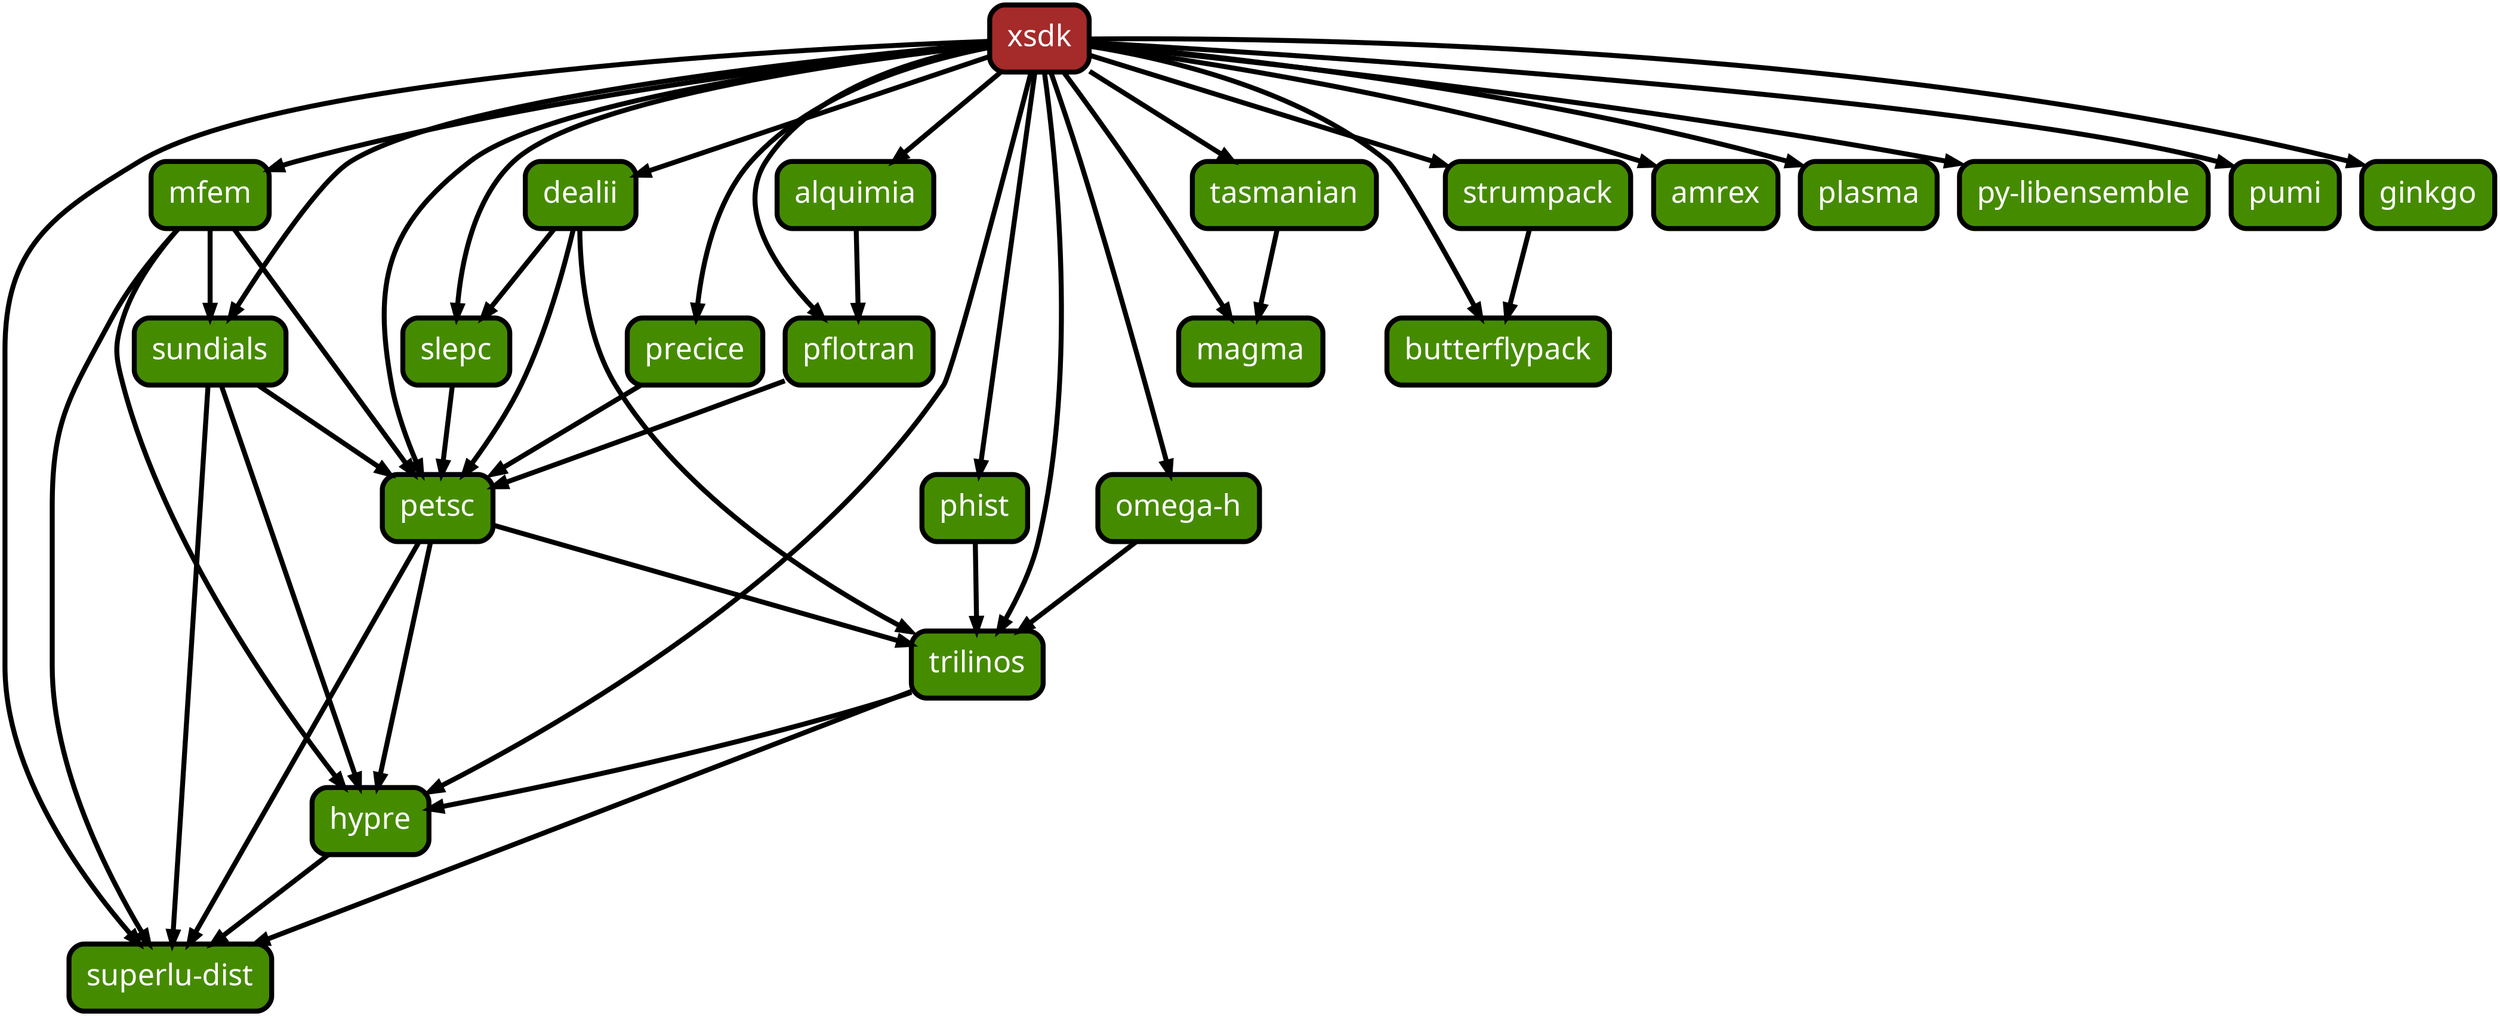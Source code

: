 digraph G {
  labelloc = "b"
  rankdir = "TB"
  ranksep = "1"
  edge[
     penwidth=4  ]
  node[
     fontname=Monaco,
     penwidth=4,
     fontsize=24,
     margin=.2,
     shape=box,
     fillcolor=brown,
     fontcolor=white,
     style="rounded,filled"  ]

  "vxkw6axoyqnxbzhm757aftnpyzfxnrnh" [fillcolor=chartreuse4, label="sundials"]
  "ogoduruxhivphtnrm5iw54p7owc32fil" [fillcolor=chartreuse4, label="pflotran"]
  "i3qsw6qybsk3jajzlsebdz2oa3lupfww" [fillcolor=chartreuse4, label="magma"]
  "3bsf2gwsplov7yg6h6j2qkrypuqhw2n5" [label="xsdk"]
  "u2ie4mycr4ugxoda7rtt4ukcwlft775q" [fillcolor=chartreuse4, label="butterflypack"]
  "bf2j4wpyfhy5wnw5ufx5gewmsnukv5o2" [fillcolor=chartreuse4, label="amrex"]
  "igz7cztywsgf3j6rl3nwzmso5iobos57" [fillcolor=chartreuse4, label="omega-h"]
  "g5xuwd6wntqlertqazthpyx4r4niw4wy" [fillcolor=chartreuse4, label="slepc"]
  "6olhmyu5ahuemrjkfeaqwhcytmoqsw6f" [fillcolor=chartreuse4, label="plasma"]
  "5yuwhvfvsw2igjvul4ofawsgyxsjit5s" [fillcolor=chartreuse4, label="py-libensemble"]
  "6pzpw3ytvkzyvwo4g3fevp3rxfgp24eg" [fillcolor=chartreuse4, label="dealii"]
  "72rnz4jy4erijxsg2k5riktxaur62oht" [fillcolor=chartreuse4, label="alquimia"]
  "tiigylkurixvuf6zoq4hfcpxqj532wun" [fillcolor=chartreuse4, label="strumpack"]
  "sso7dts2ujz7btjoaoyebynxotlavjby" [fillcolor=chartreuse4, label="tasmanian"]
  "k2kpo4kgnlazmxsb2yvre2baxcycnuul" [fillcolor=chartreuse4, label="pumi"]
  "fiirrckvfdofa7vxreyye5d2pzuzx2kq" [fillcolor=chartreuse4, label="superlu-dist"]
  "wniu3rsthceuc2pwvurixqjztlu2eaes" [fillcolor=chartreuse4, label="mfem"]
  "zmt2y4g4ragnrrj2n7p2umquauspemfr" [fillcolor=chartreuse4, label="precice"]
  "awap2lxtn3ieyvog3gopmnlsvw5uct2t" [fillcolor=chartreuse4, label="ginkgo"]
  "en3ibmjrxarczhrptd4imvc6jdqupxxs" [fillcolor=chartreuse4, label="phist"]
  "vipjljsq3l6iyov6uefgom7wsomfa5g7" [fillcolor=chartreuse4, label="petsc"]
  "qvwmdggbatjbfqawuqg26lg5hwobgx3f" [fillcolor=chartreuse4, label="hypre"]
  "s5353jlq47xttcpvmjfcxwhcbmayk2oa" [fillcolor=chartreuse4, label="trilinos"]

  "3bsf2gwsplov7yg6h6j2qkrypuqhw2n5" -> "ogoduruxhivphtnrm5iw54p7owc32fil"
  "vxkw6axoyqnxbzhm757aftnpyzfxnrnh" -> "vipjljsq3l6iyov6uefgom7wsomfa5g7"
  "zmt2y4g4ragnrrj2n7p2umquauspemfr" -> "vipjljsq3l6iyov6uefgom7wsomfa5g7"
  "3bsf2gwsplov7yg6h6j2qkrypuqhw2n5" -> "bf2j4wpyfhy5wnw5ufx5gewmsnukv5o2"
  "3bsf2gwsplov7yg6h6j2qkrypuqhw2n5" -> "awap2lxtn3ieyvog3gopmnlsvw5uct2t"
  "3bsf2gwsplov7yg6h6j2qkrypuqhw2n5" -> "6pzpw3ytvkzyvwo4g3fevp3rxfgp24eg"
  "wniu3rsthceuc2pwvurixqjztlu2eaes" -> "vxkw6axoyqnxbzhm757aftnpyzfxnrnh"
  "6pzpw3ytvkzyvwo4g3fevp3rxfgp24eg" -> "g5xuwd6wntqlertqazthpyx4r4niw4wy"
  "3bsf2gwsplov7yg6h6j2qkrypuqhw2n5" -> "6olhmyu5ahuemrjkfeaqwhcytmoqsw6f"
  "3bsf2gwsplov7yg6h6j2qkrypuqhw2n5" -> "fiirrckvfdofa7vxreyye5d2pzuzx2kq"
  "6pzpw3ytvkzyvwo4g3fevp3rxfgp24eg" -> "s5353jlq47xttcpvmjfcxwhcbmayk2oa"
  "3bsf2gwsplov7yg6h6j2qkrypuqhw2n5" -> "qvwmdggbatjbfqawuqg26lg5hwobgx3f"
  "wniu3rsthceuc2pwvurixqjztlu2eaes" -> "qvwmdggbatjbfqawuqg26lg5hwobgx3f"
  "3bsf2gwsplov7yg6h6j2qkrypuqhw2n5" -> "igz7cztywsgf3j6rl3nwzmso5iobos57"
  "3bsf2gwsplov7yg6h6j2qkrypuqhw2n5" -> "vipjljsq3l6iyov6uefgom7wsomfa5g7"
  "s5353jlq47xttcpvmjfcxwhcbmayk2oa" -> "fiirrckvfdofa7vxreyye5d2pzuzx2kq"
  "3bsf2gwsplov7yg6h6j2qkrypuqhw2n5" -> "5yuwhvfvsw2igjvul4ofawsgyxsjit5s"
  "3bsf2gwsplov7yg6h6j2qkrypuqhw2n5" -> "i3qsw6qybsk3jajzlsebdz2oa3lupfww"
  "s5353jlq47xttcpvmjfcxwhcbmayk2oa" -> "qvwmdggbatjbfqawuqg26lg5hwobgx3f"
  "3bsf2gwsplov7yg6h6j2qkrypuqhw2n5" -> "vxkw6axoyqnxbzhm757aftnpyzfxnrnh"
  "3bsf2gwsplov7yg6h6j2qkrypuqhw2n5" -> "g5xuwd6wntqlertqazthpyx4r4niw4wy"
  "g5xuwd6wntqlertqazthpyx4r4niw4wy" -> "vipjljsq3l6iyov6uefgom7wsomfa5g7"
  "tiigylkurixvuf6zoq4hfcpxqj532wun" -> "u2ie4mycr4ugxoda7rtt4ukcwlft775q"
  "sso7dts2ujz7btjoaoyebynxotlavjby" -> "i3qsw6qybsk3jajzlsebdz2oa3lupfww"
  "3bsf2gwsplov7yg6h6j2qkrypuqhw2n5" -> "s5353jlq47xttcpvmjfcxwhcbmayk2oa"
  "3bsf2gwsplov7yg6h6j2qkrypuqhw2n5" -> "u2ie4mycr4ugxoda7rtt4ukcwlft775q"
  "vipjljsq3l6iyov6uefgom7wsomfa5g7" -> "qvwmdggbatjbfqawuqg26lg5hwobgx3f"
  "3bsf2gwsplov7yg6h6j2qkrypuqhw2n5" -> "en3ibmjrxarczhrptd4imvc6jdqupxxs"
  "vipjljsq3l6iyov6uefgom7wsomfa5g7" -> "fiirrckvfdofa7vxreyye5d2pzuzx2kq"
  "vxkw6axoyqnxbzhm757aftnpyzfxnrnh" -> "qvwmdggbatjbfqawuqg26lg5hwobgx3f"
  "3bsf2gwsplov7yg6h6j2qkrypuqhw2n5" -> "k2kpo4kgnlazmxsb2yvre2baxcycnuul"
  "3bsf2gwsplov7yg6h6j2qkrypuqhw2n5" -> "sso7dts2ujz7btjoaoyebynxotlavjby"
  "wniu3rsthceuc2pwvurixqjztlu2eaes" -> "vipjljsq3l6iyov6uefgom7wsomfa5g7"
  "vxkw6axoyqnxbzhm757aftnpyzfxnrnh" -> "fiirrckvfdofa7vxreyye5d2pzuzx2kq"
  "3bsf2gwsplov7yg6h6j2qkrypuqhw2n5" -> "tiigylkurixvuf6zoq4hfcpxqj532wun"
  "vipjljsq3l6iyov6uefgom7wsomfa5g7" -> "s5353jlq47xttcpvmjfcxwhcbmayk2oa"
  "qvwmdggbatjbfqawuqg26lg5hwobgx3f" -> "fiirrckvfdofa7vxreyye5d2pzuzx2kq"
  "wniu3rsthceuc2pwvurixqjztlu2eaes" -> "fiirrckvfdofa7vxreyye5d2pzuzx2kq"
  "en3ibmjrxarczhrptd4imvc6jdqupxxs" -> "s5353jlq47xttcpvmjfcxwhcbmayk2oa"
  "3bsf2gwsplov7yg6h6j2qkrypuqhw2n5" -> "zmt2y4g4ragnrrj2n7p2umquauspemfr"
  "72rnz4jy4erijxsg2k5riktxaur62oht" -> "ogoduruxhivphtnrm5iw54p7owc32fil"
  "igz7cztywsgf3j6rl3nwzmso5iobos57" -> "s5353jlq47xttcpvmjfcxwhcbmayk2oa"
  "3bsf2gwsplov7yg6h6j2qkrypuqhw2n5" -> "72rnz4jy4erijxsg2k5riktxaur62oht"
  "3bsf2gwsplov7yg6h6j2qkrypuqhw2n5" -> "wniu3rsthceuc2pwvurixqjztlu2eaes"
  "ogoduruxhivphtnrm5iw54p7owc32fil" -> "vipjljsq3l6iyov6uefgom7wsomfa5g7"
  "6pzpw3ytvkzyvwo4g3fevp3rxfgp24eg" -> "vipjljsq3l6iyov6uefgom7wsomfa5g7"
}
